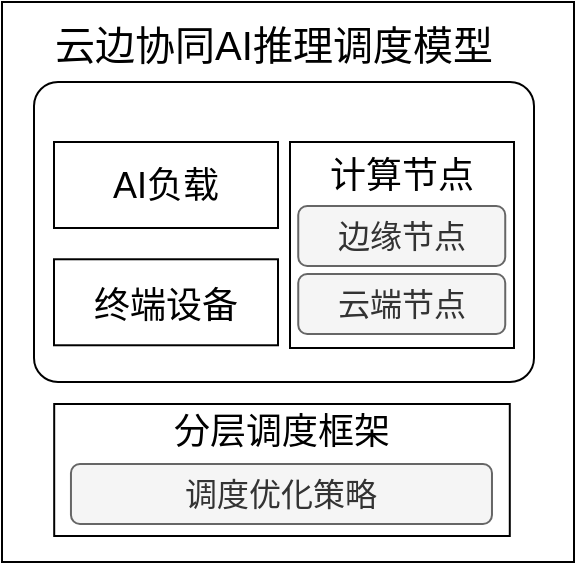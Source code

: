 <mxfile version="26.2.9">
  <diagram name="第 1 页" id="RZs3oEh2QptLlVuGpw_1">
    <mxGraphModel dx="418" dy="358" grid="1" gridSize="10" guides="1" tooltips="1" connect="1" arrows="1" fold="1" page="1" pageScale="1" pageWidth="827" pageHeight="1169" math="0" shadow="0">
      <root>
        <mxCell id="0" />
        <mxCell id="1" parent="0" />
        <mxCell id="g9lLfUykJCi8mAgqDcdI-21" value="" style="rounded=0;whiteSpace=wrap;html=1;" parent="1" vertex="1">
          <mxGeometry x="316" y="769" width="112" height="40" as="geometry" />
        </mxCell>
        <mxCell id="g9lLfUykJCi8mAgqDcdI-2" value="" style="rounded=0;whiteSpace=wrap;html=1;" parent="1" vertex="1">
          <mxGeometry x="290" y="690" width="286" height="280" as="geometry" />
        </mxCell>
        <mxCell id="g9lLfUykJCi8mAgqDcdI-3" value="&lt;font style=&quot;font-size: 20px;&quot;&gt;云边协同AI推理调度模型&lt;/font&gt;" style="text;html=1;align=center;verticalAlign=middle;whiteSpace=wrap;rounded=0;" parent="1" vertex="1">
          <mxGeometry x="296" y="696" width="260" height="30" as="geometry" />
        </mxCell>
        <mxCell id="g9lLfUykJCi8mAgqDcdI-19" value="&lt;font size=&quot;4&quot;&gt;模型定义&lt;/font&gt;" style="text;html=1;align=center;verticalAlign=middle;whiteSpace=wrap;rounded=0;" parent="1" vertex="1">
          <mxGeometry x="355" y="730" width="150" height="30" as="geometry" />
        </mxCell>
        <mxCell id="g9lLfUykJCi8mAgqDcdI-18" value="" style="rounded=1;whiteSpace=wrap;html=1;arcSize=8;" parent="1" vertex="1">
          <mxGeometry x="306" y="730" width="250" height="150" as="geometry" />
        </mxCell>
        <mxCell id="g9lLfUykJCi8mAgqDcdI-25" value="" style="group" parent="1" vertex="1" connectable="0">
          <mxGeometry x="434" y="760" width="112" height="103" as="geometry" />
        </mxCell>
        <mxCell id="g9lLfUykJCi8mAgqDcdI-26" value="" style="rounded=0;whiteSpace=wrap;html=1;" parent="g9lLfUykJCi8mAgqDcdI-25" vertex="1">
          <mxGeometry width="112" height="103" as="geometry" />
        </mxCell>
        <mxCell id="g9lLfUykJCi8mAgqDcdI-27" value="&lt;font size=&quot;3&quot;&gt;边缘节点&lt;/font&gt;" style="rounded=1;whiteSpace=wrap;html=1;fillColor=#f5f5f5;fontColor=#333333;strokeColor=#666666;" parent="g9lLfUykJCi8mAgqDcdI-25" vertex="1">
          <mxGeometry x="4.12" y="32" width="103.5" height="30" as="geometry" />
        </mxCell>
        <mxCell id="g9lLfUykJCi8mAgqDcdI-28" value="&lt;font size=&quot;3&quot;&gt;云端节点&lt;/font&gt;" style="rounded=1;whiteSpace=wrap;html=1;fillColor=#f5f5f5;fontColor=#333333;strokeColor=#666666;" parent="g9lLfUykJCi8mAgqDcdI-25" vertex="1">
          <mxGeometry x="4.12" y="66" width="103.5" height="30" as="geometry" />
        </mxCell>
        <mxCell id="g9lLfUykJCi8mAgqDcdI-29" value="&lt;font size=&quot;4&quot;&gt;计算节点&lt;/font&gt;" style="text;html=1;align=center;verticalAlign=middle;whiteSpace=wrap;rounded=0;" parent="g9lLfUykJCi8mAgqDcdI-25" vertex="1">
          <mxGeometry x="12" y="2" width="88" height="30" as="geometry" />
        </mxCell>
        <mxCell id="g9lLfUykJCi8mAgqDcdI-38" value="" style="group" parent="1" vertex="1" connectable="0">
          <mxGeometry x="310" y="890" width="240" height="67" as="geometry" />
        </mxCell>
        <mxCell id="g9lLfUykJCi8mAgqDcdI-39" value="" style="rounded=0;whiteSpace=wrap;html=1;" parent="g9lLfUykJCi8mAgqDcdI-38" vertex="1">
          <mxGeometry x="6.102" y="1" width="227.797" height="66" as="geometry" />
        </mxCell>
        <mxCell id="g9lLfUykJCi8mAgqDcdI-40" value="&lt;font size=&quot;4&quot;&gt;分层调度框架&lt;/font&gt;" style="text;html=1;align=center;verticalAlign=middle;whiteSpace=wrap;rounded=0;" parent="g9lLfUykJCi8mAgqDcdI-38" vertex="1">
          <mxGeometry width="240" height="30" as="geometry" />
        </mxCell>
        <mxCell id="g9lLfUykJCi8mAgqDcdI-41" value="&lt;font size=&quot;3&quot;&gt;调度优化策略&lt;/font&gt;" style="rounded=1;whiteSpace=wrap;html=1;fillColor=#f5f5f5;fontColor=#333333;strokeColor=#666666;" parent="g9lLfUykJCi8mAgqDcdI-38" vertex="1">
          <mxGeometry x="14.481" y="31" width="210.508" height="30" as="geometry" />
        </mxCell>
        <mxCell id="g9lLfUykJCi8mAgqDcdI-31" value="" style="rounded=0;whiteSpace=wrap;html=1;" parent="1" vertex="1">
          <mxGeometry x="316" y="760" width="112" height="43" as="geometry" />
        </mxCell>
        <mxCell id="g9lLfUykJCi8mAgqDcdI-34" value="&lt;font size=&quot;4&quot;&gt;AI负载&lt;/font&gt;" style="text;html=1;align=center;verticalAlign=middle;whiteSpace=wrap;rounded=0;" parent="1" vertex="1">
          <mxGeometry x="328" y="760" width="88" height="44.36" as="geometry" />
        </mxCell>
        <mxCell id="zFQH8LCMSSH1AFrbxPfl-3" value="" style="rounded=0;whiteSpace=wrap;html=1;" vertex="1" parent="1">
          <mxGeometry x="316" y="818.64" width="112" height="43" as="geometry" />
        </mxCell>
        <mxCell id="zFQH8LCMSSH1AFrbxPfl-4" value="&lt;font size=&quot;4&quot;&gt;终端设备&lt;/font&gt;" style="text;html=1;align=center;verticalAlign=middle;whiteSpace=wrap;rounded=0;" vertex="1" parent="1">
          <mxGeometry x="328" y="820" width="88" height="43" as="geometry" />
        </mxCell>
      </root>
    </mxGraphModel>
  </diagram>
</mxfile>
